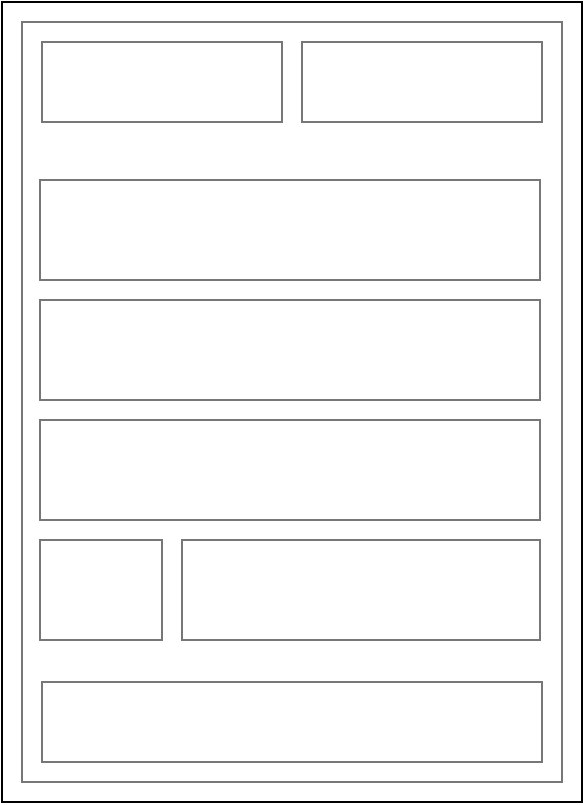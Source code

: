 <mxfile>
    <diagram id="HmMTP0gQva8uZzKwotRp" name="Page-1">
        <mxGraphModel dx="638" dy="488" grid="1" gridSize="10" guides="1" tooltips="1" connect="1" arrows="1" fold="1" page="1" pageScale="1" pageWidth="850" pageHeight="1100" math="0" shadow="0">
            <root>
                <mxCell id="0"/>
                <mxCell id="1" parent="0"/>
                <mxCell id="3" value="" style="rounded=0;whiteSpace=wrap;html=1;fillColor=none;" vertex="1" parent="1">
                    <mxGeometry x="240" y="200" width="290" height="400" as="geometry"/>
                </mxCell>
                <mxCell id="4" value="" style="rounded=0;whiteSpace=wrap;html=1;fillColor=none;strokeColor=#787676;" vertex="1" parent="1">
                    <mxGeometry x="250" y="210" width="270" height="380" as="geometry"/>
                </mxCell>
                <mxCell id="5" value="" style="rounded=0;whiteSpace=wrap;html=1;strokeColor=#787676;fillColor=none;" vertex="1" parent="1">
                    <mxGeometry x="260" y="220" width="120" height="40" as="geometry"/>
                </mxCell>
                <mxCell id="6" value="" style="rounded=0;whiteSpace=wrap;html=1;strokeColor=#787676;fillColor=none;" vertex="1" parent="1">
                    <mxGeometry x="390" y="220" width="120" height="40" as="geometry"/>
                </mxCell>
                <mxCell id="7" value="" style="rounded=0;whiteSpace=wrap;html=1;strokeColor=#787676;fillColor=none;" vertex="1" parent="1">
                    <mxGeometry x="259" y="289" width="250" height="50" as="geometry"/>
                </mxCell>
                <mxCell id="9" value="" style="rounded=0;whiteSpace=wrap;html=1;strokeColor=#787676;fillColor=none;" vertex="1" parent="1">
                    <mxGeometry x="259" y="349" width="250" height="50" as="geometry"/>
                </mxCell>
                <mxCell id="10" value="" style="rounded=0;whiteSpace=wrap;html=1;strokeColor=#787676;fillColor=none;" vertex="1" parent="1">
                    <mxGeometry x="259" y="409" width="250" height="50" as="geometry"/>
                </mxCell>
                <mxCell id="11" value="" style="rounded=0;whiteSpace=wrap;html=1;strokeColor=#787676;fillColor=none;" vertex="1" parent="1">
                    <mxGeometry x="259" y="469" width="61" height="50" as="geometry"/>
                </mxCell>
                <mxCell id="12" value="" style="rounded=0;whiteSpace=wrap;html=1;strokeColor=#787676;fillColor=none;" vertex="1" parent="1">
                    <mxGeometry x="330" y="469" width="179" height="50" as="geometry"/>
                </mxCell>
                <mxCell id="13" value="" style="rounded=0;whiteSpace=wrap;html=1;strokeColor=#787676;fillColor=none;" vertex="1" parent="1">
                    <mxGeometry x="260" y="540" width="250" height="40" as="geometry"/>
                </mxCell>
            </root>
        </mxGraphModel>
    </diagram>
</mxfile>